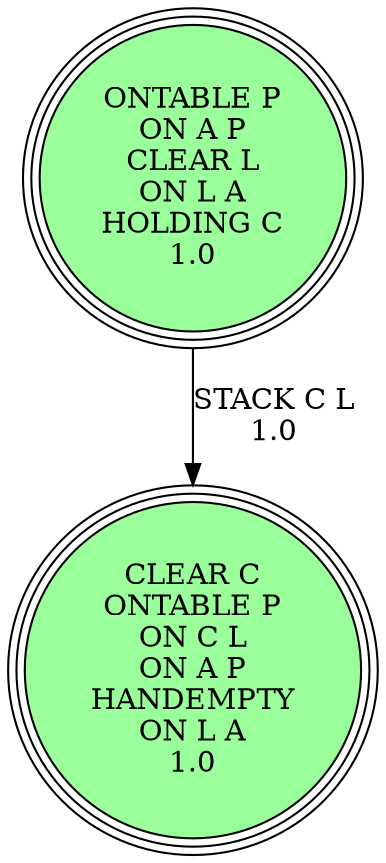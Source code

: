 digraph {
"ONTABLE P\nON A P\nCLEAR L\nON L A\nHOLDING C\n1.0\n" -> "CLEAR C\nONTABLE P\nON C L\nON A P\nHANDEMPTY\nON L A\n1.0\n"[label="STACK C L\n1.0\n"];
"CLEAR C\nONTABLE P\nON C L\nON A P\nHANDEMPTY\nON L A\n1.0\n" [shape=circle, style=filled, fillcolor=palegreen1, peripheries=3];
"ONTABLE P\nON A P\nCLEAR L\nON L A\nHOLDING C\n1.0\n" [shape=circle, style=filled, fillcolor=palegreen1, peripheries=3];
"CLEAR C\nONTABLE P\nON C L\nON A P\nHANDEMPTY\nON L A\n1.0\n" [shape=circle, style=filled, fillcolor=palegreen1, peripheries=3];
}
